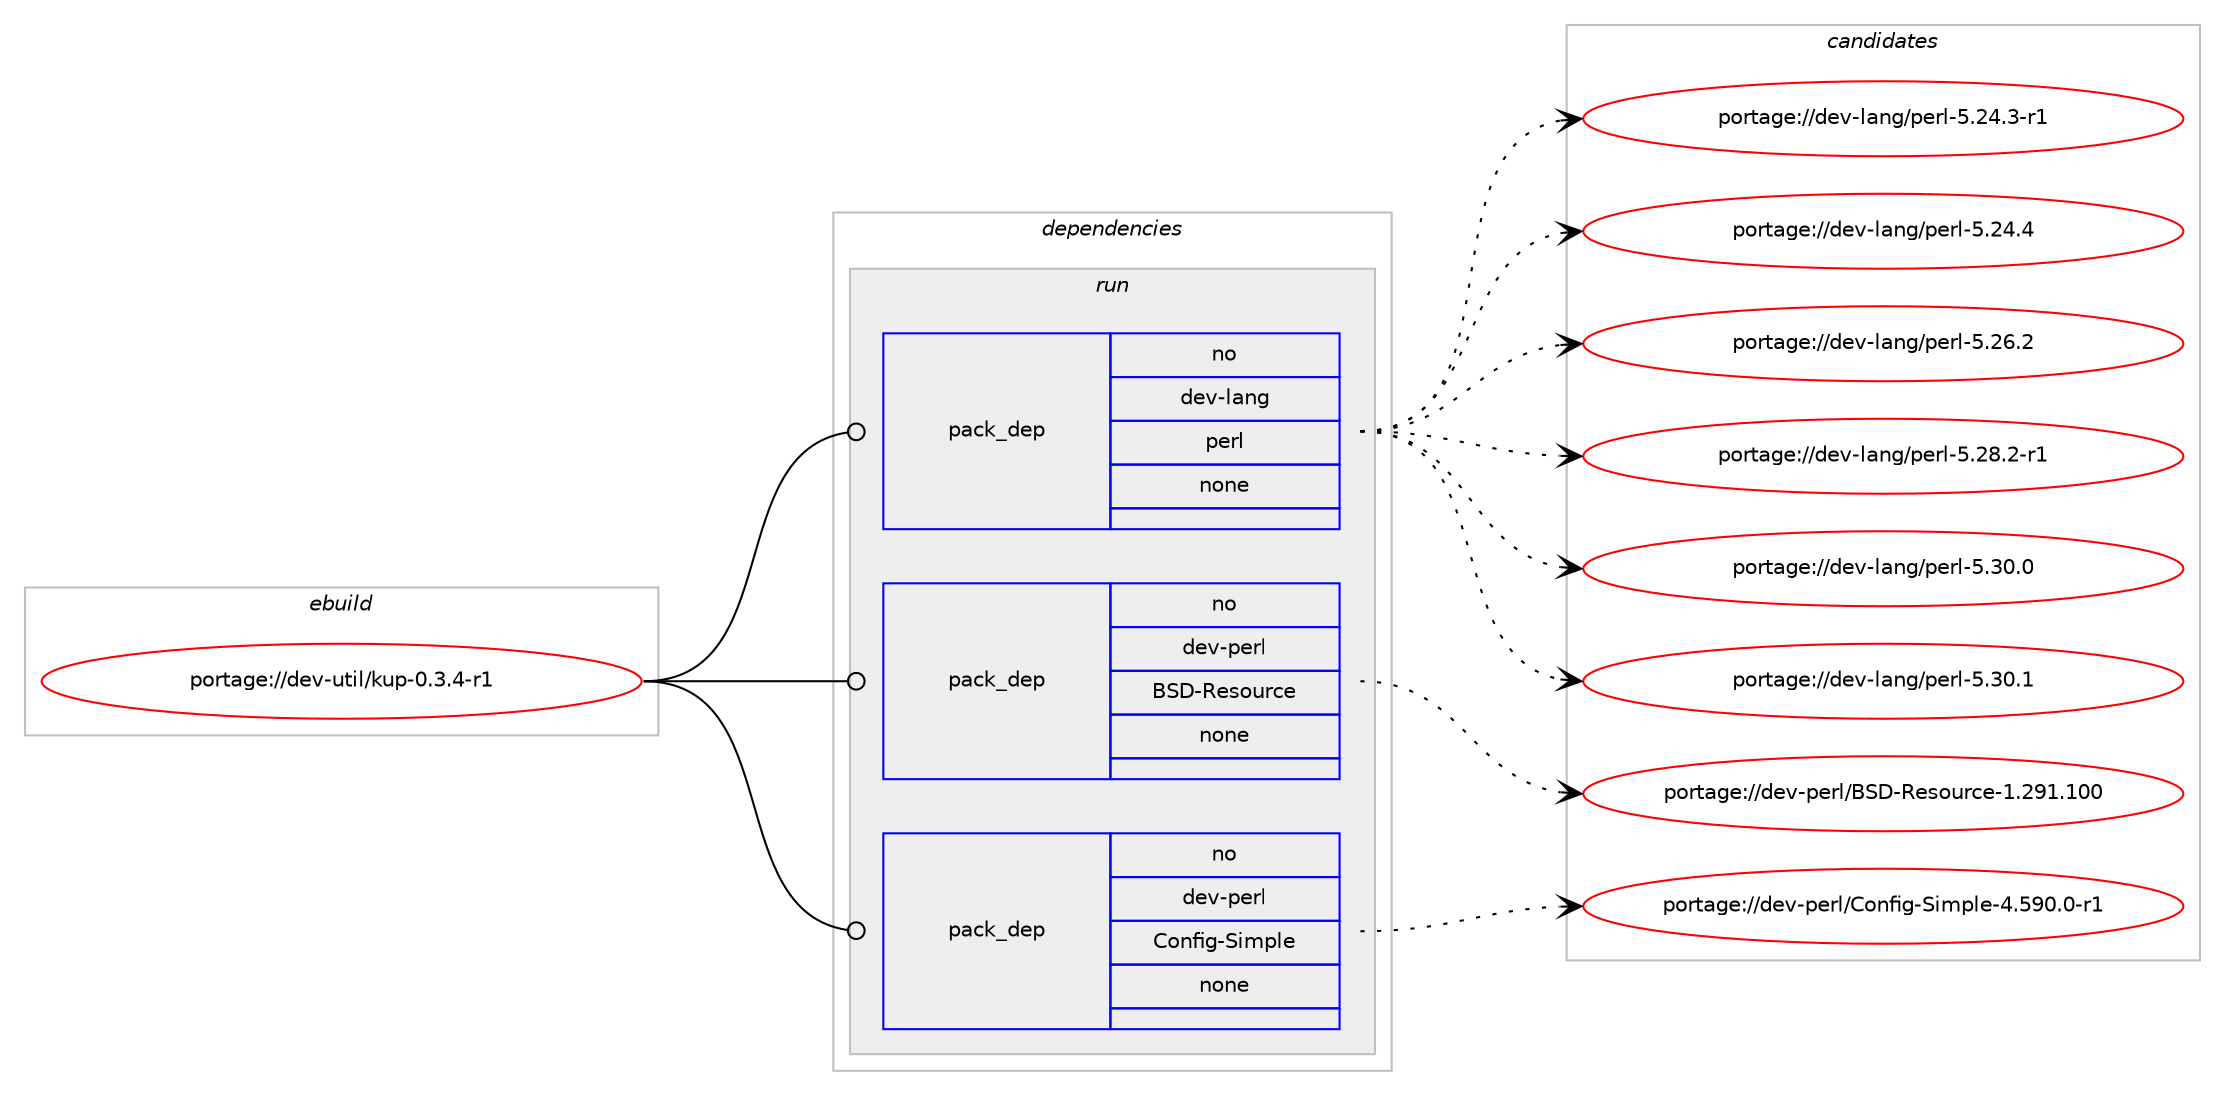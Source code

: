 digraph prolog {

# *************
# Graph options
# *************

newrank=true;
concentrate=true;
compound=true;
graph [rankdir=LR,fontname=Helvetica,fontsize=10,ranksep=1.5];#, ranksep=2.5, nodesep=0.2];
edge  [arrowhead=vee];
node  [fontname=Helvetica,fontsize=10];

# **********
# The ebuild
# **********

subgraph cluster_leftcol {
color=gray;
rank=same;
label=<<i>ebuild</i>>;
id [label="portage://dev-util/kup-0.3.4-r1", color=red, width=4, href="../dev-util/kup-0.3.4-r1.svg"];
}

# ****************
# The dependencies
# ****************

subgraph cluster_midcol {
color=gray;
label=<<i>dependencies</i>>;
subgraph cluster_compile {
fillcolor="#eeeeee";
style=filled;
label=<<i>compile</i>>;
}
subgraph cluster_compileandrun {
fillcolor="#eeeeee";
style=filled;
label=<<i>compile and run</i>>;
}
subgraph cluster_run {
fillcolor="#eeeeee";
style=filled;
label=<<i>run</i>>;
subgraph pack188492 {
dependency263585 [label=<<TABLE BORDER="0" CELLBORDER="1" CELLSPACING="0" CELLPADDING="4" WIDTH="220"><TR><TD ROWSPAN="6" CELLPADDING="30">pack_dep</TD></TR><TR><TD WIDTH="110">no</TD></TR><TR><TD>dev-lang</TD></TR><TR><TD>perl</TD></TR><TR><TD>none</TD></TR><TR><TD></TD></TR></TABLE>>, shape=none, color=blue];
}
id:e -> dependency263585:w [weight=20,style="solid",arrowhead="odot"];
subgraph pack188493 {
dependency263586 [label=<<TABLE BORDER="0" CELLBORDER="1" CELLSPACING="0" CELLPADDING="4" WIDTH="220"><TR><TD ROWSPAN="6" CELLPADDING="30">pack_dep</TD></TR><TR><TD WIDTH="110">no</TD></TR><TR><TD>dev-perl</TD></TR><TR><TD>BSD-Resource</TD></TR><TR><TD>none</TD></TR><TR><TD></TD></TR></TABLE>>, shape=none, color=blue];
}
id:e -> dependency263586:w [weight=20,style="solid",arrowhead="odot"];
subgraph pack188494 {
dependency263587 [label=<<TABLE BORDER="0" CELLBORDER="1" CELLSPACING="0" CELLPADDING="4" WIDTH="220"><TR><TD ROWSPAN="6" CELLPADDING="30">pack_dep</TD></TR><TR><TD WIDTH="110">no</TD></TR><TR><TD>dev-perl</TD></TR><TR><TD>Config-Simple</TD></TR><TR><TD>none</TD></TR><TR><TD></TD></TR></TABLE>>, shape=none, color=blue];
}
id:e -> dependency263587:w [weight=20,style="solid",arrowhead="odot"];
}
}

# **************
# The candidates
# **************

subgraph cluster_choices {
rank=same;
color=gray;
label=<<i>candidates</i>>;

subgraph choice188492 {
color=black;
nodesep=1;
choiceportage100101118451089711010347112101114108455346505246514511449 [label="portage://dev-lang/perl-5.24.3-r1", color=red, width=4,href="../dev-lang/perl-5.24.3-r1.svg"];
choiceportage10010111845108971101034711210111410845534650524652 [label="portage://dev-lang/perl-5.24.4", color=red, width=4,href="../dev-lang/perl-5.24.4.svg"];
choiceportage10010111845108971101034711210111410845534650544650 [label="portage://dev-lang/perl-5.26.2", color=red, width=4,href="../dev-lang/perl-5.26.2.svg"];
choiceportage100101118451089711010347112101114108455346505646504511449 [label="portage://dev-lang/perl-5.28.2-r1", color=red, width=4,href="../dev-lang/perl-5.28.2-r1.svg"];
choiceportage10010111845108971101034711210111410845534651484648 [label="portage://dev-lang/perl-5.30.0", color=red, width=4,href="../dev-lang/perl-5.30.0.svg"];
choiceportage10010111845108971101034711210111410845534651484649 [label="portage://dev-lang/perl-5.30.1", color=red, width=4,href="../dev-lang/perl-5.30.1.svg"];
dependency263585:e -> choiceportage100101118451089711010347112101114108455346505246514511449:w [style=dotted,weight="100"];
dependency263585:e -> choiceportage10010111845108971101034711210111410845534650524652:w [style=dotted,weight="100"];
dependency263585:e -> choiceportage10010111845108971101034711210111410845534650544650:w [style=dotted,weight="100"];
dependency263585:e -> choiceportage100101118451089711010347112101114108455346505646504511449:w [style=dotted,weight="100"];
dependency263585:e -> choiceportage10010111845108971101034711210111410845534651484648:w [style=dotted,weight="100"];
dependency263585:e -> choiceportage10010111845108971101034711210111410845534651484649:w [style=dotted,weight="100"];
}
subgraph choice188493 {
color=black;
nodesep=1;
choiceportage100101118451121011141084766836845821011151111171149910145494650574946494848 [label="portage://dev-perl/BSD-Resource-1.291.100", color=red, width=4,href="../dev-perl/BSD-Resource-1.291.100.svg"];
dependency263586:e -> choiceportage100101118451121011141084766836845821011151111171149910145494650574946494848:w [style=dotted,weight="100"];
}
subgraph choice188494 {
color=black;
nodesep=1;
choiceportage100101118451121011141084767111110102105103458310510911210810145524653574846484511449 [label="portage://dev-perl/Config-Simple-4.590.0-r1", color=red, width=4,href="../dev-perl/Config-Simple-4.590.0-r1.svg"];
dependency263587:e -> choiceportage100101118451121011141084767111110102105103458310510911210810145524653574846484511449:w [style=dotted,weight="100"];
}
}

}
